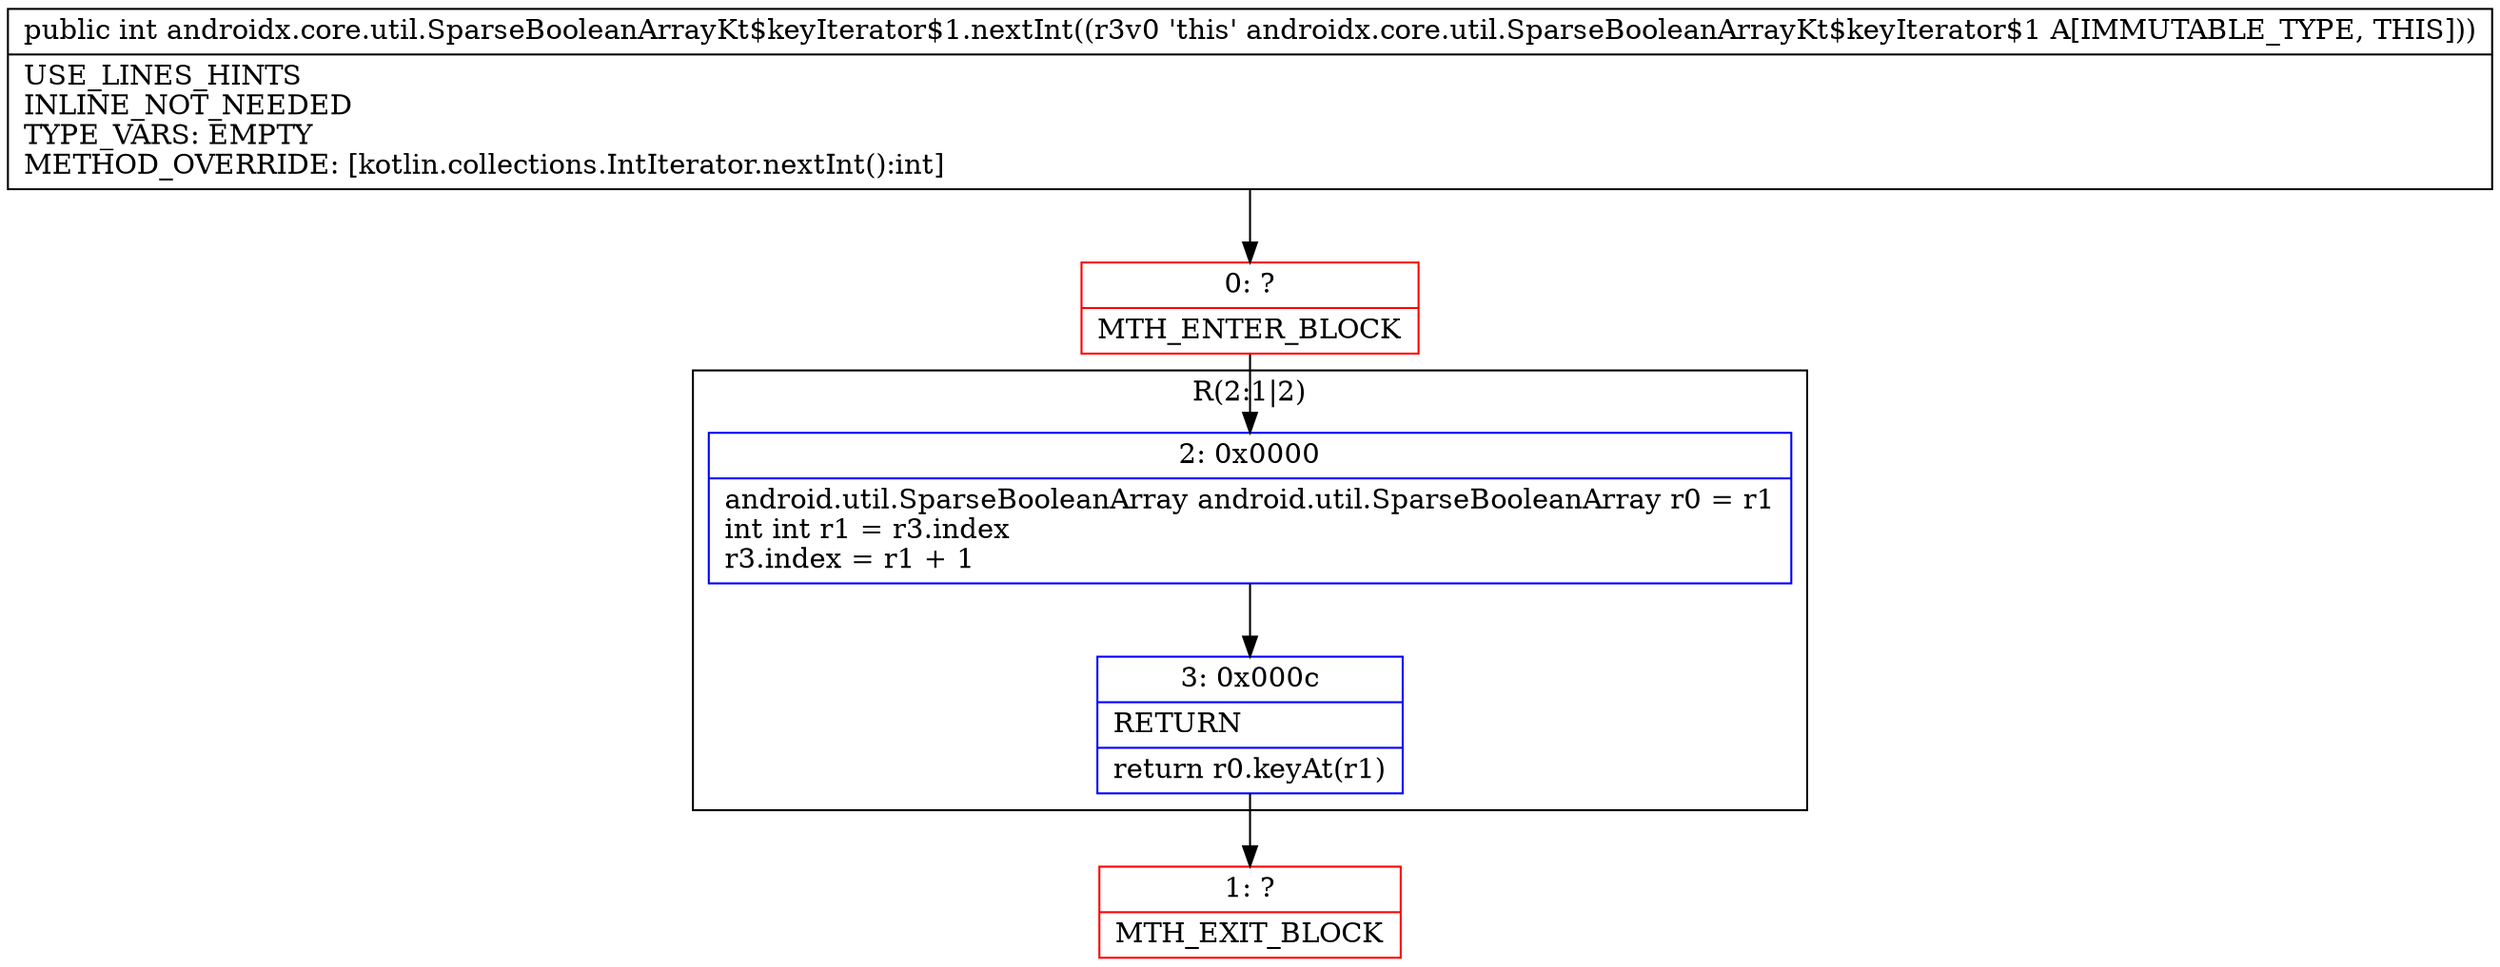 digraph "CFG forandroidx.core.util.SparseBooleanArrayKt$keyIterator$1.nextInt()I" {
subgraph cluster_Region_1818503524 {
label = "R(2:1|2)";
node [shape=record,color=blue];
Node_2 [shape=record,label="{2\:\ 0x0000|android.util.SparseBooleanArray android.util.SparseBooleanArray r0 = r1\lint int r1 = r3.index\lr3.index = r1 + 1\l}"];
Node_3 [shape=record,label="{3\:\ 0x000c|RETURN\l|return r0.keyAt(r1)\l}"];
}
Node_0 [shape=record,color=red,label="{0\:\ ?|MTH_ENTER_BLOCK\l}"];
Node_1 [shape=record,color=red,label="{1\:\ ?|MTH_EXIT_BLOCK\l}"];
MethodNode[shape=record,label="{public int androidx.core.util.SparseBooleanArrayKt$keyIterator$1.nextInt((r3v0 'this' androidx.core.util.SparseBooleanArrayKt$keyIterator$1 A[IMMUTABLE_TYPE, THIS]))  | USE_LINES_HINTS\lINLINE_NOT_NEEDED\lTYPE_VARS: EMPTY\lMETHOD_OVERRIDE: [kotlin.collections.IntIterator.nextInt():int]\l}"];
MethodNode -> Node_0;Node_2 -> Node_3;
Node_3 -> Node_1;
Node_0 -> Node_2;
}

